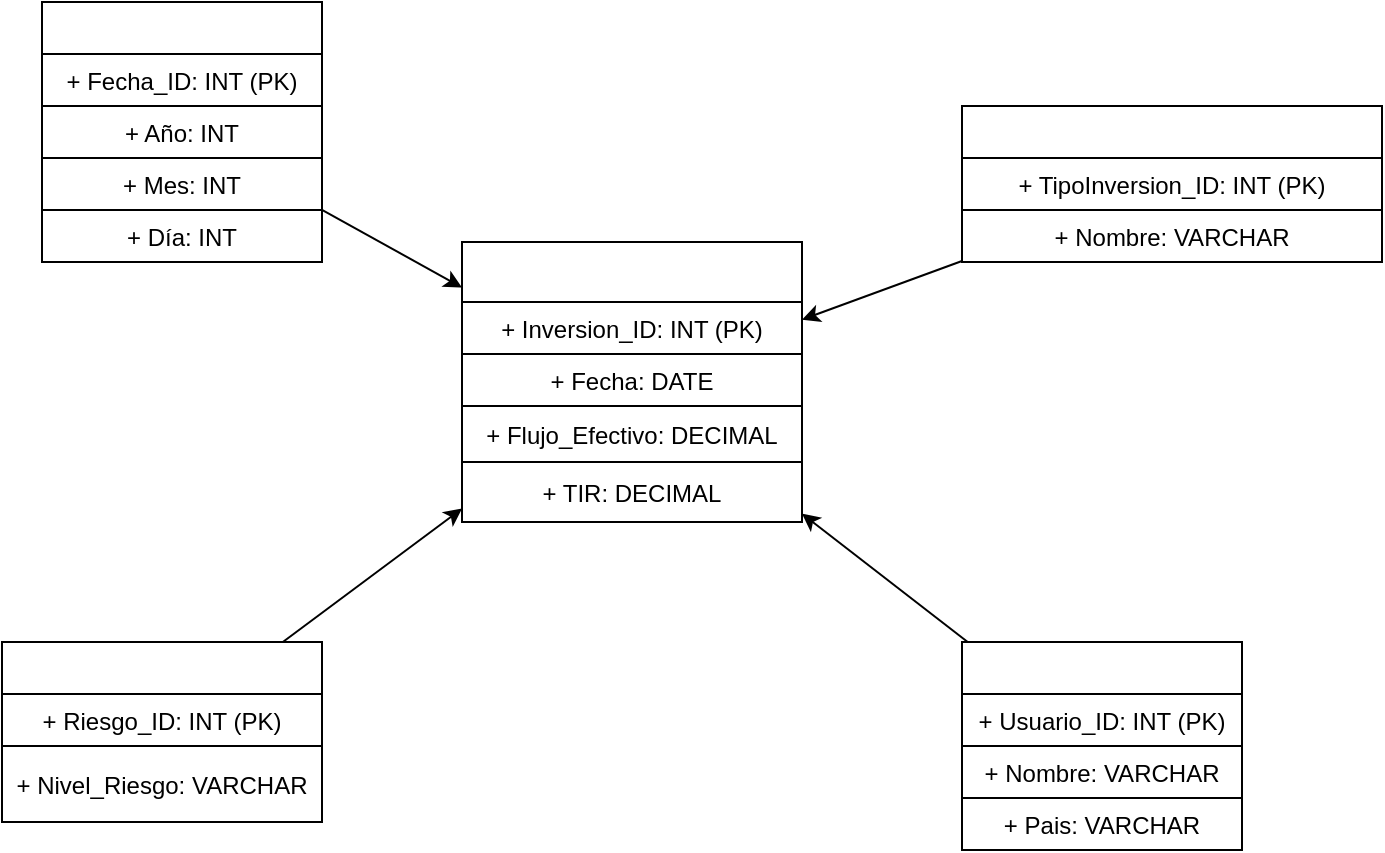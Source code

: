 <?xml version="1.0" encoding="UTF-8"?>
<mxfile version="26.1.1">
  <diagram id="DiagramaTIR" name="Diagrama TIR">
    <mxGraphModel dx="2048" dy="764" grid="1" gridSize="10" guides="1" tooltips="1" connect="1" arrows="1" fold="1" page="1" pageScale="1" pageWidth="827" pageHeight="1169" math="0" shadow="0">
      <root>
        <mxCell id="0" />
        <mxCell id="1" parent="0" />
        
        <!-- Tabla de hechos: Hechos_TIR -->
        <mxCell id="Hechos_TIR" value="Hechos_TIR" vertex="1" parent="1">
          <mxGeometry x="310" y="120" width="170" height="140" as="geometry" />
        </mxCell>

        <mxCell id="TIR_1" value="+ Inversion_ID: INT (PK)" vertex="1" parent="Hechos_TIR">
          <mxGeometry y="30" width="170" height="26" as="geometry" />
        </mxCell>

        <mxCell id="TIR_2" value="+ Fecha: DATE" vertex="1" parent="Hechos_TIR">
          <mxGeometry y="56" width="170" height="26" as="geometry" />
        </mxCell>

        <mxCell id="TIR_3" value="+ Flujo_Efectivo: DECIMAL" vertex="1" parent="Hechos_TIR">
          <mxGeometry y="82" width="170" height="28" as="geometry" />
        </mxCell>

        <mxCell id="TIR_4" value="+ TIR: DECIMAL" vertex="1" parent="Hechos_TIR">
          <mxGeometry y="110" width="170" height="30" as="geometry" />
        </mxCell>

        <!-- Dim_Tiempo -->
        <mxCell id="Dim_Tiempo" value="Dim_Tiempo" vertex="1" parent="1">
          <mxGeometry x="100" width="140" height="130" as="geometry" />
        </mxCell>

        <mxCell id="DT_1" value="+ Fecha_ID: INT (PK)" vertex="1" parent="Dim_Tiempo">
          <mxGeometry y="26" width="140" height="26" as="geometry" />
        </mxCell>

        <mxCell id="DT_2" value="+ Año: INT" vertex="1" parent="Dim_Tiempo">
          <mxGeometry y="52" width="140" height="26" as="geometry" />
        </mxCell>

        <mxCell id="DT_3" value="+ Mes: INT" vertex="1" parent="Dim_Tiempo">
          <mxGeometry y="78" width="140" height="26" as="geometry" />
        </mxCell>

        <mxCell id="DT_4" value="+ Día: INT" vertex="1" parent="Dim_Tiempo">
          <mxGeometry y="104" width="140" height="26" as="geometry" />
        </mxCell>

        <!-- Dim_Tipo_Inversion -->
        <mxCell id="Dim_Tipo_Inversion" value="Dim_Tipo_Inversion" vertex="1" parent="1">
          <mxGeometry x="560" y="52" width="210" height="78" as="geometry" />
        </mxCell>

        <mxCell id="DTI_1" value="+ TipoInversion_ID: INT (PK)" vertex="1" parent="Dim_Tipo_Inversion">
          <mxGeometry y="26" width="210" height="26" as="geometry" />
        </mxCell>

        <mxCell id="DTI_2" value="+ Nombre: VARCHAR" vertex="1" parent="Dim_Tipo_Inversion">
          <mxGeometry y="52" width="210" height="26" as="geometry" />
        </mxCell>

        <!-- Dim_Riesgo -->
        <mxCell id="Dim_Riesgo" value="Dim_Riesgo" vertex="1" parent="1">
          <mxGeometry x="80" y="320" width="160" height="90" as="geometry" />
        </mxCell>

        <mxCell id="DR_1" value="+ Riesgo_ID: INT (PK)" vertex="1" parent="Dim_Riesgo">
          <mxGeometry y="26" width="160" height="26" as="geometry" />
        </mxCell>

        <mxCell id="DR_2" value="+ Nivel_Riesgo: VARCHAR" vertex="1" parent="Dim_Riesgo">
          <mxGeometry y="52" width="160" height="38" as="geometry" />
        </mxCell>

        <!-- Dim_Usuario -->
        <mxCell id="Dim_Usuario" value="Dim_Usuario" vertex="1" parent="1">
          <mxGeometry x="560" y="320" width="140" height="104" as="geometry" />
        </mxCell>

        <mxCell id="DU_1" value="+ Usuario_ID: INT (PK)" vertex="1" parent="Dim_Usuario">
          <mxGeometry y="26" width="140" height="26" as="geometry" />
        </mxCell>

        <mxCell id="DU_2" value="+ Nombre: VARCHAR" vertex="1" parent="Dim_Usuario">
          <mxGeometry y="52" width="140" height="26" as="geometry" />
        </mxCell>

        <mxCell id="DU_3" value="+ Pais: VARCHAR" vertex="1" parent="Dim_Usuario">
          <mxGeometry y="78" width="140" height="26" as="geometry" />
        </mxCell>

        <!-- Relaciones -->
        <mxCell id="rel_1" edge="1" parent="1" source="Dim_Tiempo" target="Hechos_TIR">
          <mxGeometry relative="1" as="geometry" />
        </mxCell>

        <mxCell id="rel_2" edge="1" parent="1" source="Dim_Tipo_Inversion" target="Hechos_TIR">
          <mxGeometry relative="1" as="geometry" />
        </mxCell>

        <mxCell id="rel_3" edge="1" parent="1" source="Dim_Riesgo" target="Hechos_TIR">
          <mxGeometry relative="1" as="geometry" />
        </mxCell>

        <mxCell id="rel_4" edge="1" parent="1" source="Dim_Usuario" target="Hechos_TIR">
          <mxGeometry relative="1" as="geometry" />
        </mxCell>

      </root>
    </mxGraphModel>
  </diagram>
</mxfile>
